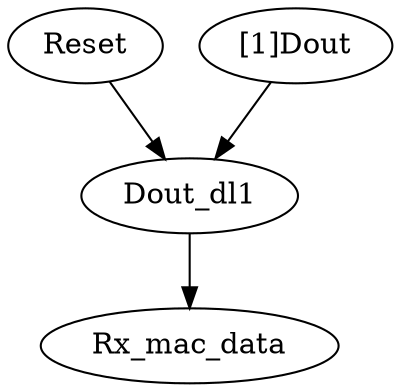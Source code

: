 strict digraph "" {
	Reset	 [complexity=3,
		importance=0.0362974536806,
		rank=0.0120991512269];
	Dout_dl1	 [complexity=2,
		importance=0.014849794818,
		rank=0.00742489740902];
	Reset -> Dout_dl1;
	Rx_mac_data	 [complexity=0,
		importance=0.00777672290075,
		rank=0.0];
	Dout_dl1 -> Rx_mac_data;
	"[1]Dout"	 [complexity=4,
		importance=0.0214476588626,
		rank=0.00536191471565];
	"[1]Dout" -> Dout_dl1;
}
